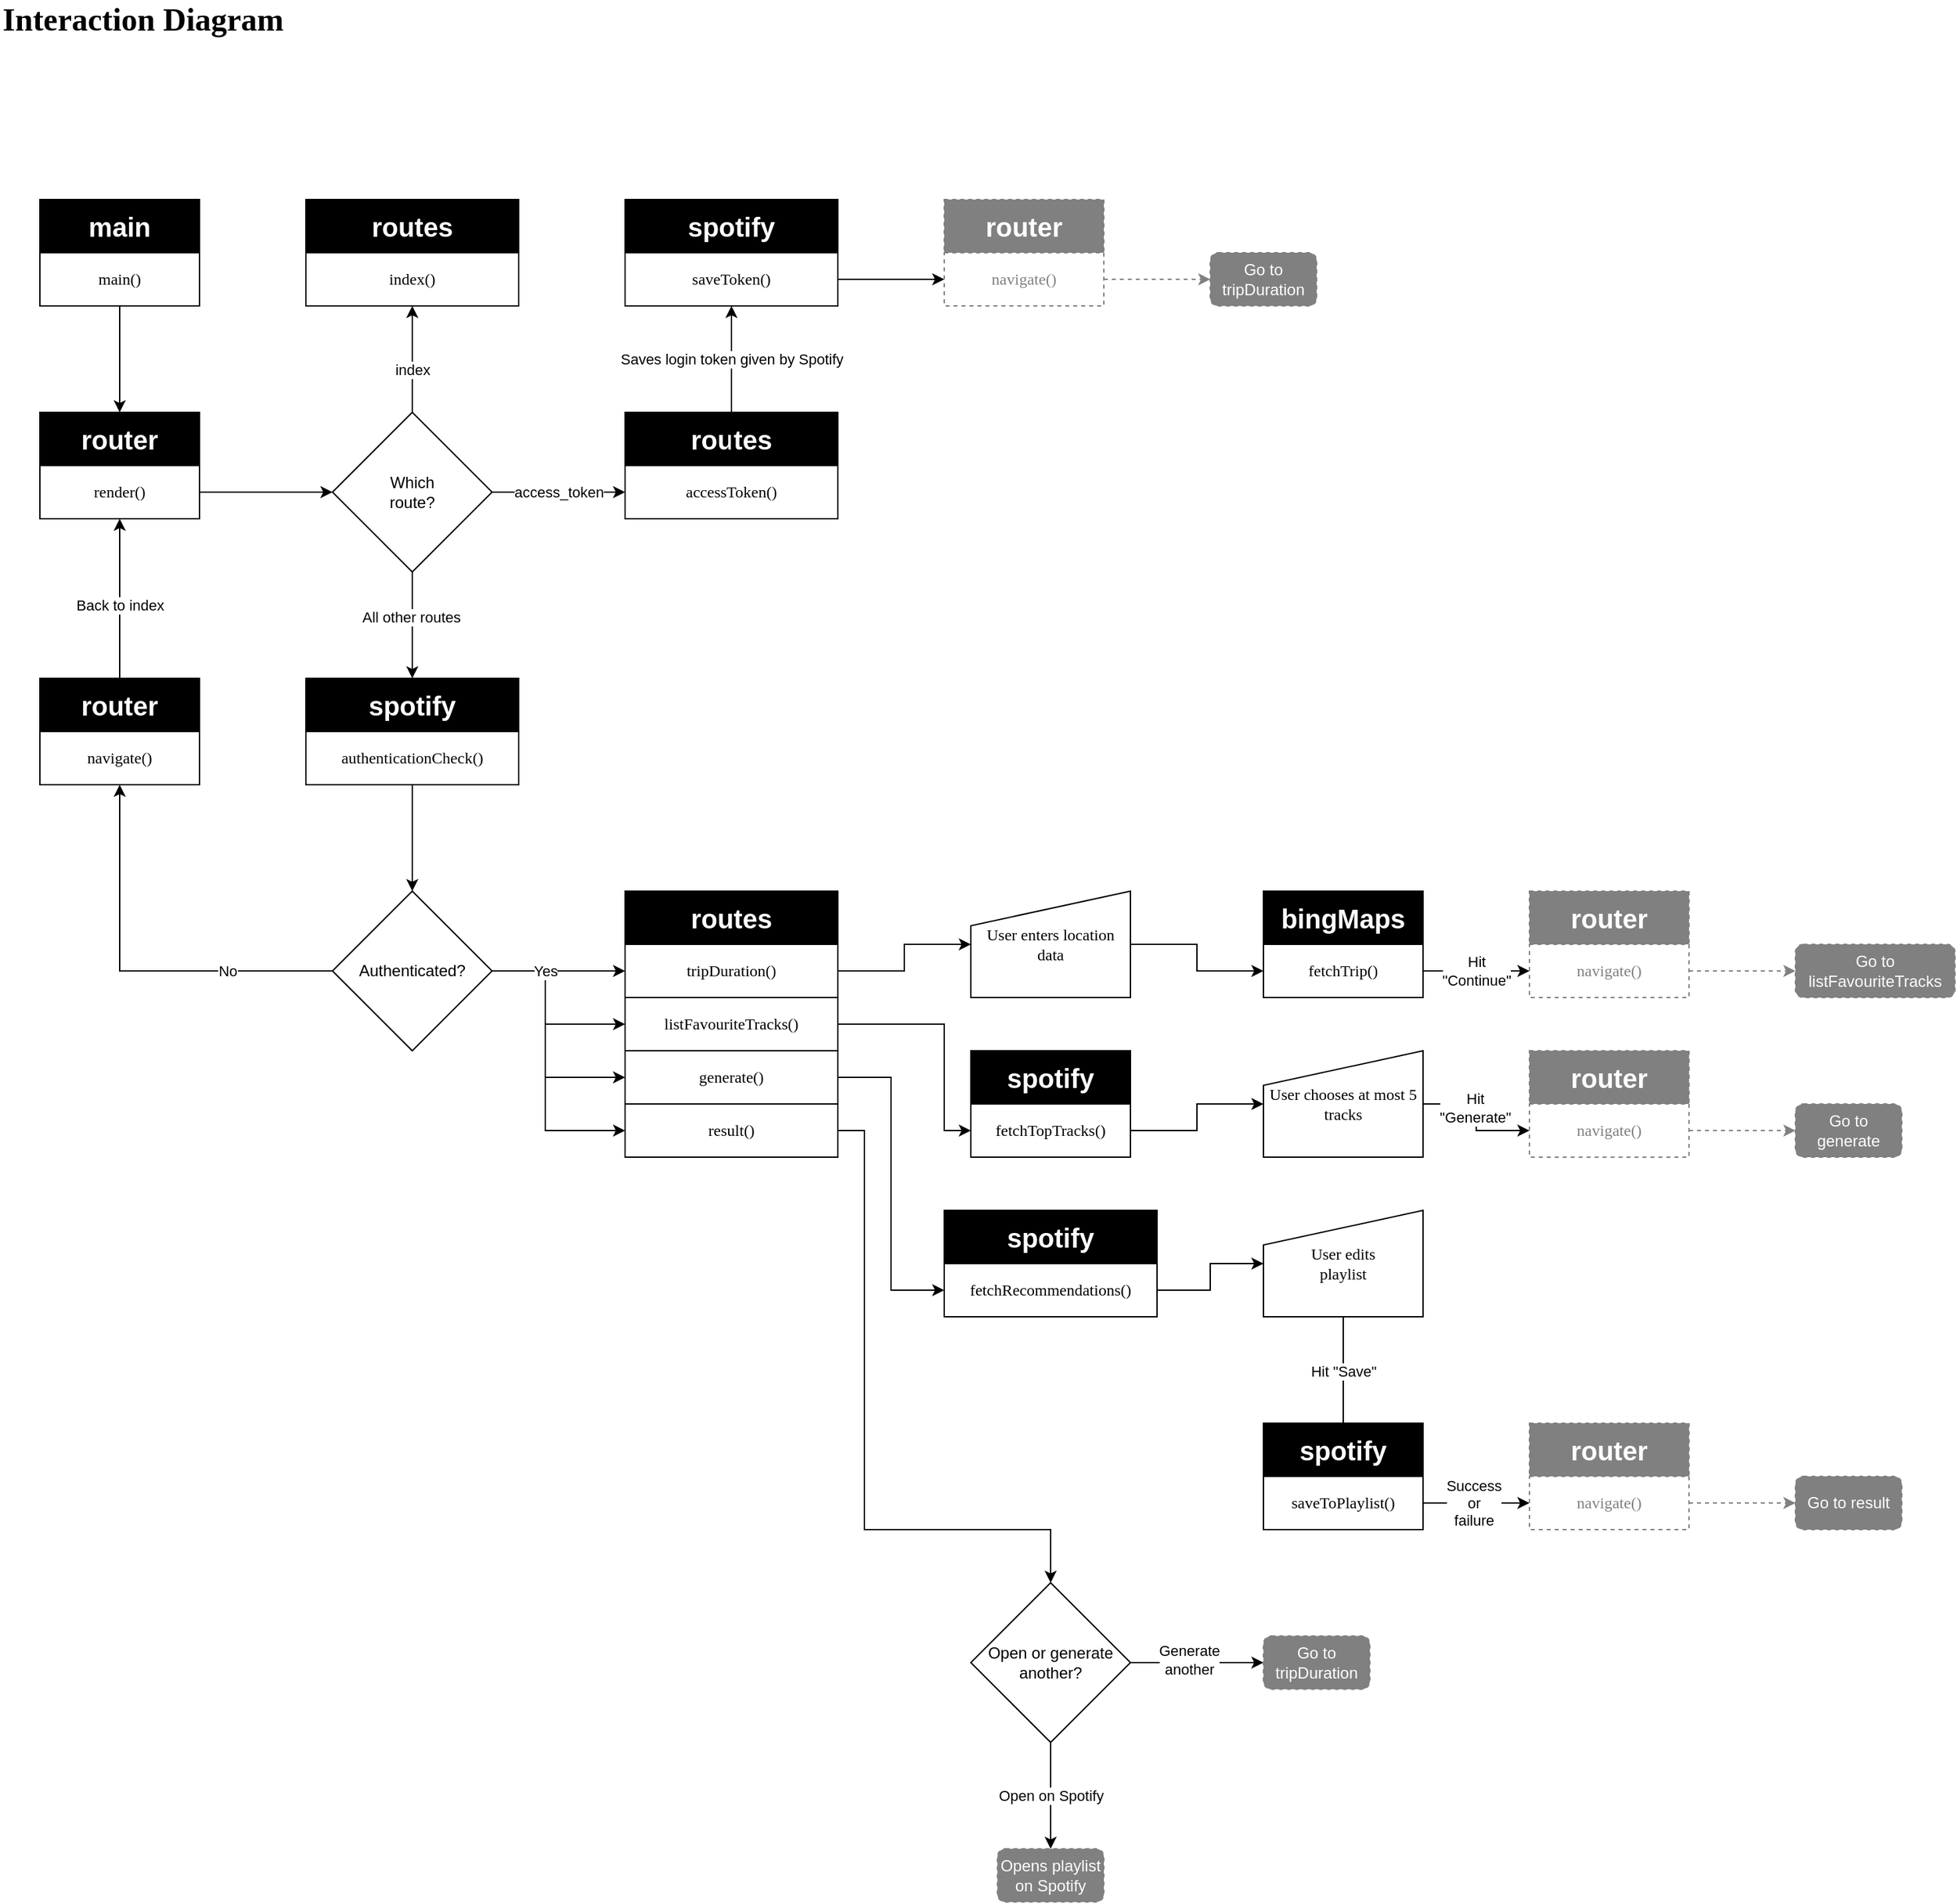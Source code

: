 <mxfile version="14.3.1" type="github">
  <diagram id="eLkn7xKMsyS7eprZn22a" name="Page-1">
    <mxGraphModel dx="1425" dy="781" grid="1" gridSize="10" guides="1" tooltips="1" connect="1" arrows="1" fold="1" page="1" pageScale="1" pageWidth="1169" pageHeight="827" math="0" shadow="0">
      <root>
        <mxCell id="0" />
        <mxCell id="1" parent="0" />
        <mxCell id="46Lw_xT1vmuB0krrrL6Z-1" value="Interaction Diagram" style="text;html=1;align=left;verticalAlign=middle;resizable=0;points=[];autosize=1;fontSize=24;fontStyle=1;fontFamily=Raleway;fontSource=https%3A%2F%2Ffonts.googleapis.com%2Fcss%3Ffamily%3DRaleway;" parent="1" vertex="1">
          <mxGeometry x="10" y="10" width="250" height="30" as="geometry" />
        </mxCell>
        <mxCell id="46Lw_xT1vmuB0krrrL6Z-40" value="" style="group" parent="1" vertex="1" connectable="0">
          <mxGeometry x="960" y="680" width="120" height="80" as="geometry" />
        </mxCell>
        <mxCell id="46Lw_xT1vmuB0krrrL6Z-15" value="bingMaps" style="whiteSpace=wrap;html=1;fontSize=20;align=center;fontStyle=1;fontColor=#FFFFFF;fillColor=#000000;" parent="46Lw_xT1vmuB0krrrL6Z-40" vertex="1">
          <mxGeometry width="120" height="40" as="geometry" />
        </mxCell>
        <mxCell id="46Lw_xT1vmuB0krrrL6Z-26" value="&lt;span style=&quot;font-weight: normal ; font-size: 12px&quot;&gt;&lt;font data-font-src=&quot;https://fonts.googleapis.com/css?family=Inconsolata&quot; face=&quot;Inconsolata&quot; style=&quot;font-size: 12px&quot;&gt;fetchTrip()&lt;/font&gt;&lt;/span&gt;" style="whiteSpace=wrap;html=1;fontSize=12;align=center;fontStyle=1;" parent="46Lw_xT1vmuB0krrrL6Z-40" vertex="1">
          <mxGeometry y="40" width="120" height="40" as="geometry" />
        </mxCell>
        <mxCell id="46Lw_xT1vmuB0krrrL6Z-43" value="" style="group" parent="1" vertex="1" connectable="0">
          <mxGeometry x="40" y="160" width="120" height="80" as="geometry" />
        </mxCell>
        <mxCell id="46Lw_xT1vmuB0krrrL6Z-2" value="main" style="whiteSpace=wrap;html=1;fontSize=20;align=center;fontStyle=1;fillColor=#000000;fontColor=#FFFFFF;" parent="46Lw_xT1vmuB0krrrL6Z-43" vertex="1">
          <mxGeometry width="120" height="40" as="geometry" />
        </mxCell>
        <mxCell id="46Lw_xT1vmuB0krrrL6Z-3" value="&lt;span style=&quot;font-weight: normal; font-size: 12px;&quot;&gt;&lt;font data-font-src=&quot;https://fonts.googleapis.com/css?family=Inconsolata&quot; face=&quot;Inconsolata&quot; style=&quot;font-size: 12px;&quot;&gt;main()&lt;/font&gt;&lt;/span&gt;" style="whiteSpace=wrap;html=1;fontSize=12;align=center;fontStyle=1;" parent="46Lw_xT1vmuB0krrrL6Z-43" vertex="1">
          <mxGeometry y="40" width="120" height="40" as="geometry" />
        </mxCell>
        <mxCell id="46Lw_xT1vmuB0krrrL6Z-49" value="" style="group" parent="1" vertex="1" connectable="0">
          <mxGeometry x="40" y="320" width="120" height="80" as="geometry" />
        </mxCell>
        <mxCell id="46Lw_xT1vmuB0krrrL6Z-45" value="router" style="whiteSpace=wrap;html=1;fontSize=20;align=center;fontStyle=1;fillColor=#000000;fontColor=#FFFFFF;" parent="46Lw_xT1vmuB0krrrL6Z-49" vertex="1">
          <mxGeometry width="120" height="40" as="geometry" />
        </mxCell>
        <mxCell id="46Lw_xT1vmuB0krrrL6Z-46" value="&lt;span style=&quot;font-weight: normal ; font-size: 12px&quot;&gt;&lt;font data-font-src=&quot;https://fonts.googleapis.com/css?family=Inconsolata&quot; face=&quot;Inconsolata&quot; style=&quot;font-size: 12px&quot;&gt;render()&lt;/font&gt;&lt;/span&gt;" style="whiteSpace=wrap;html=1;fontSize=12;align=center;fontStyle=1;" parent="46Lw_xT1vmuB0krrrL6Z-49" vertex="1">
          <mxGeometry y="40" width="120" height="40" as="geometry" />
        </mxCell>
        <mxCell id="46Lw_xT1vmuB0krrrL6Z-50" style="edgeStyle=orthogonalEdgeStyle;rounded=0;orthogonalLoop=1;jettySize=auto;html=1;" parent="1" source="46Lw_xT1vmuB0krrrL6Z-3" target="46Lw_xT1vmuB0krrrL6Z-45" edge="1">
          <mxGeometry relative="1" as="geometry" />
        </mxCell>
        <mxCell id="46Lw_xT1vmuB0krrrL6Z-59" value="" style="group" parent="1" vertex="1" connectable="0">
          <mxGeometry x="240" y="160" width="160" height="80" as="geometry" />
        </mxCell>
        <mxCell id="46Lw_xT1vmuB0krrrL6Z-52" value="routes" style="whiteSpace=wrap;html=1;fontSize=20;align=center;fontStyle=1;fontColor=#FFFFFF;fillColor=#000000;" parent="46Lw_xT1vmuB0krrrL6Z-59" vertex="1">
          <mxGeometry width="160" height="40" as="geometry" />
        </mxCell>
        <mxCell id="46Lw_xT1vmuB0krrrL6Z-53" value="&lt;span style=&quot;font-weight: normal ; font-size: 12px&quot;&gt;&lt;font data-font-src=&quot;https://fonts.googleapis.com/css?family=Inconsolata&quot; face=&quot;Inconsolata&quot; style=&quot;font-size: 12px&quot;&gt;index()&lt;/font&gt;&lt;/span&gt;" style="whiteSpace=wrap;html=1;fontSize=12;align=center;fontStyle=1;" parent="46Lw_xT1vmuB0krrrL6Z-59" vertex="1">
          <mxGeometry y="40" width="160" height="40" as="geometry" />
        </mxCell>
        <mxCell id="46Lw_xT1vmuB0krrrL6Z-63" value="index" style="edgeStyle=orthogonalEdgeStyle;rounded=0;orthogonalLoop=1;jettySize=auto;html=1;entryX=0.5;entryY=1;entryDx=0;entryDy=0;" parent="1" source="46Lw_xT1vmuB0krrrL6Z-61" target="46Lw_xT1vmuB0krrrL6Z-53" edge="1">
          <mxGeometry x="-0.2" relative="1" as="geometry">
            <mxPoint as="offset" />
          </mxGeometry>
        </mxCell>
        <mxCell id="46Lw_xT1vmuB0krrrL6Z-76" style="edgeStyle=orthogonalEdgeStyle;rounded=0;orthogonalLoop=1;jettySize=auto;html=1;" parent="1" source="46Lw_xT1vmuB0krrrL6Z-61" target="46Lw_xT1vmuB0krrrL6Z-68" edge="1">
          <mxGeometry relative="1" as="geometry" />
        </mxCell>
        <mxCell id="46Lw_xT1vmuB0krrrL6Z-77" value="All other routes" style="edgeLabel;html=1;align=center;verticalAlign=middle;resizable=0;points=[];" parent="46Lw_xT1vmuB0krrrL6Z-76" vertex="1" connectable="0">
          <mxGeometry x="-0.155" y="-1" relative="1" as="geometry">
            <mxPoint as="offset" />
          </mxGeometry>
        </mxCell>
        <mxCell id="46Lw_xT1vmuB0krrrL6Z-81" style="edgeStyle=orthogonalEdgeStyle;rounded=0;orthogonalLoop=1;jettySize=auto;html=1;" parent="1" source="46Lw_xT1vmuB0krrrL6Z-61" target="46Lw_xT1vmuB0krrrL6Z-78" edge="1">
          <mxGeometry relative="1" as="geometry" />
        </mxCell>
        <mxCell id="46Lw_xT1vmuB0krrrL6Z-84" value="access_token" style="edgeLabel;html=1;align=center;verticalAlign=middle;resizable=0;points=[];" parent="46Lw_xT1vmuB0krrrL6Z-81" vertex="1" connectable="0">
          <mxGeometry y="-1" relative="1" as="geometry">
            <mxPoint x="-0.1" y="-1" as="offset" />
          </mxGeometry>
        </mxCell>
        <mxCell id="46Lw_xT1vmuB0krrrL6Z-61" value="Which&lt;br&gt;route?" style="rhombus;whiteSpace=wrap;html=1;" parent="1" vertex="1">
          <mxGeometry x="260" y="320" width="120" height="120" as="geometry" />
        </mxCell>
        <mxCell id="46Lw_xT1vmuB0krrrL6Z-62" style="edgeStyle=orthogonalEdgeStyle;rounded=0;orthogonalLoop=1;jettySize=auto;html=1;entryX=0;entryY=0.5;entryDx=0;entryDy=0;" parent="1" source="46Lw_xT1vmuB0krrrL6Z-46" target="46Lw_xT1vmuB0krrrL6Z-61" edge="1">
          <mxGeometry relative="1" as="geometry" />
        </mxCell>
        <mxCell id="46Lw_xT1vmuB0krrrL6Z-75" value="" style="group" parent="1" vertex="1" connectable="0">
          <mxGeometry x="240" y="520" width="160" height="80" as="geometry" />
        </mxCell>
        <mxCell id="46Lw_xT1vmuB0krrrL6Z-67" value="&lt;span style=&quot;font-weight: normal ; font-size: 12px&quot;&gt;&lt;font data-font-src=&quot;https://fonts.googleapis.com/css?family=Inconsolata&quot; face=&quot;Inconsolata&quot; style=&quot;font-size: 12px&quot;&gt;authenticationCheck()&lt;br&gt;&lt;/font&gt;&lt;/span&gt;" style="whiteSpace=wrap;html=1;fontSize=12;align=center;fontStyle=1;" parent="46Lw_xT1vmuB0krrrL6Z-75" vertex="1">
          <mxGeometry y="40" width="160" height="40" as="geometry" />
        </mxCell>
        <mxCell id="46Lw_xT1vmuB0krrrL6Z-68" value="spotify" style="whiteSpace=wrap;html=1;fontSize=20;align=center;fontStyle=1;fontColor=#FFFFFF;fillColor=#000000;" parent="46Lw_xT1vmuB0krrrL6Z-75" vertex="1">
          <mxGeometry width="160" height="40" as="geometry" />
        </mxCell>
        <mxCell id="46Lw_xT1vmuB0krrrL6Z-80" value="" style="group" parent="1" vertex="1" connectable="0">
          <mxGeometry x="480" y="320" width="160" height="80" as="geometry" />
        </mxCell>
        <mxCell id="46Lw_xT1vmuB0krrrL6Z-78" value="&lt;span style=&quot;font-weight: normal ; font-size: 12px&quot;&gt;&lt;font data-font-src=&quot;https://fonts.googleapis.com/css?family=Inconsolata&quot; face=&quot;Inconsolata&quot; style=&quot;font-size: 12px&quot;&gt;accessToken()&lt;/font&gt;&lt;/span&gt;" style="whiteSpace=wrap;html=1;fontSize=12;align=center;fontStyle=1;" parent="46Lw_xT1vmuB0krrrL6Z-80" vertex="1">
          <mxGeometry y="40" width="160" height="40" as="geometry" />
        </mxCell>
        <mxCell id="46Lw_xT1vmuB0krrrL6Z-79" value="routes" style="whiteSpace=wrap;html=1;fontSize=20;align=center;fontStyle=1;fontColor=#FFFFFF;fillColor=#000000;" parent="46Lw_xT1vmuB0krrrL6Z-80" vertex="1">
          <mxGeometry width="160" height="40" as="geometry" />
        </mxCell>
        <mxCell id="46Lw_xT1vmuB0krrrL6Z-96" value="" style="group" parent="1" vertex="1" connectable="0">
          <mxGeometry x="40" y="520" width="120" height="80" as="geometry" />
        </mxCell>
        <mxCell id="46Lw_xT1vmuB0krrrL6Z-92" value="router" style="whiteSpace=wrap;html=1;fontSize=20;align=center;fontStyle=1;fillColor=#000000;fontColor=#FFFFFF;" parent="46Lw_xT1vmuB0krrrL6Z-96" vertex="1">
          <mxGeometry width="120" height="40" as="geometry" />
        </mxCell>
        <mxCell id="46Lw_xT1vmuB0krrrL6Z-95" value="&lt;font face=&quot;Inconsolata&quot;&gt;&lt;span style=&quot;font-weight: normal&quot;&gt;navigate()&lt;/span&gt;&lt;/font&gt;" style="whiteSpace=wrap;html=1;fontSize=12;align=center;fontStyle=1;" parent="46Lw_xT1vmuB0krrrL6Z-96" vertex="1">
          <mxGeometry y="40" width="120" height="40" as="geometry" />
        </mxCell>
        <mxCell id="46Lw_xT1vmuB0krrrL6Z-99" style="edgeStyle=orthogonalEdgeStyle;rounded=0;orthogonalLoop=1;jettySize=auto;html=1;entryX=0.5;entryY=1;entryDx=0;entryDy=0;" parent="1" source="46Lw_xT1vmuB0krrrL6Z-92" target="46Lw_xT1vmuB0krrrL6Z-46" edge="1">
          <mxGeometry relative="1" as="geometry" />
        </mxCell>
        <mxCell id="46Lw_xT1vmuB0krrrL6Z-101" value="Back to index" style="edgeLabel;html=1;align=center;verticalAlign=middle;resizable=0;points=[];" parent="46Lw_xT1vmuB0krrrL6Z-99" vertex="1" connectable="0">
          <mxGeometry x="-0.258" y="-1" relative="1" as="geometry">
            <mxPoint x="-1" y="-10.33" as="offset" />
          </mxGeometry>
        </mxCell>
        <mxCell id="46Lw_xT1vmuB0krrrL6Z-111" value="" style="group" parent="1" vertex="1" connectable="0">
          <mxGeometry x="480" y="160" width="160" height="80" as="geometry" />
        </mxCell>
        <mxCell id="46Lw_xT1vmuB0krrrL6Z-104" value="spotify" style="whiteSpace=wrap;html=1;fontSize=20;align=center;fontStyle=1;fontColor=#FFFFFF;fillColor=#000000;" parent="46Lw_xT1vmuB0krrrL6Z-111" vertex="1">
          <mxGeometry width="160" height="40" as="geometry" />
        </mxCell>
        <mxCell id="46Lw_xT1vmuB0krrrL6Z-106" value="&lt;span style=&quot;font-weight: normal ; font-size: 12px&quot;&gt;&lt;font data-font-src=&quot;https://fonts.googleapis.com/css?family=Inconsolata&quot; face=&quot;Inconsolata&quot; style=&quot;font-size: 12px&quot;&gt;saveToken()&lt;/font&gt;&lt;/span&gt;" style="whiteSpace=wrap;html=1;fontSize=12;align=center;fontStyle=1;" parent="46Lw_xT1vmuB0krrrL6Z-111" vertex="1">
          <mxGeometry y="40" width="160" height="40" as="geometry" />
        </mxCell>
        <mxCell id="46Lw_xT1vmuB0krrrL6Z-112" style="edgeStyle=orthogonalEdgeStyle;rounded=0;orthogonalLoop=1;jettySize=auto;html=1;" parent="1" source="46Lw_xT1vmuB0krrrL6Z-78" target="46Lw_xT1vmuB0krrrL6Z-106" edge="1">
          <mxGeometry relative="1" as="geometry" />
        </mxCell>
        <mxCell id="46Lw_xT1vmuB0krrrL6Z-128" value="Saves login token given by Spotify" style="edgeLabel;html=1;align=center;verticalAlign=middle;resizable=0;points=[];" parent="46Lw_xT1vmuB0krrrL6Z-112" vertex="1" connectable="0">
          <mxGeometry x="0.19" y="-2" relative="1" as="geometry">
            <mxPoint x="-2" y="-8.4" as="offset" />
          </mxGeometry>
        </mxCell>
        <mxCell id="46Lw_xT1vmuB0krrrL6Z-116" style="edgeStyle=orthogonalEdgeStyle;rounded=0;orthogonalLoop=1;jettySize=auto;html=1;entryX=0.5;entryY=1;entryDx=0;entryDy=0;" parent="1" source="46Lw_xT1vmuB0krrrL6Z-113" target="46Lw_xT1vmuB0krrrL6Z-95" edge="1">
          <mxGeometry relative="1" as="geometry" />
        </mxCell>
        <mxCell id="46Lw_xT1vmuB0krrrL6Z-118" value="No" style="edgeLabel;html=1;align=center;verticalAlign=middle;resizable=0;points=[];" parent="46Lw_xT1vmuB0krrrL6Z-116" vertex="1" connectable="0">
          <mxGeometry x="-0.472" y="-2" relative="1" as="geometry">
            <mxPoint y="2" as="offset" />
          </mxGeometry>
        </mxCell>
        <mxCell id="46Lw_xT1vmuB0krrrL6Z-117" style="edgeStyle=orthogonalEdgeStyle;rounded=0;orthogonalLoop=1;jettySize=auto;html=1;" parent="1" source="46Lw_xT1vmuB0krrrL6Z-113" target="46Lw_xT1vmuB0krrrL6Z-33" edge="1">
          <mxGeometry relative="1" as="geometry" />
        </mxCell>
        <mxCell id="46Lw_xT1vmuB0krrrL6Z-120" style="edgeStyle=orthogonalEdgeStyle;rounded=0;orthogonalLoop=1;jettySize=auto;html=1;entryX=0;entryY=0.5;entryDx=0;entryDy=0;" parent="1" source="46Lw_xT1vmuB0krrrL6Z-113" target="46Lw_xT1vmuB0krrrL6Z-35" edge="1">
          <mxGeometry relative="1" as="geometry">
            <Array as="points">
              <mxPoint x="420" y="740" />
              <mxPoint x="420" y="780" />
            </Array>
          </mxGeometry>
        </mxCell>
        <mxCell id="46Lw_xT1vmuB0krrrL6Z-121" style="edgeStyle=orthogonalEdgeStyle;rounded=0;orthogonalLoop=1;jettySize=auto;html=1;" parent="1" source="46Lw_xT1vmuB0krrrL6Z-113" target="46Lw_xT1vmuB0krrrL6Z-38" edge="1">
          <mxGeometry relative="1" as="geometry">
            <Array as="points">
              <mxPoint x="420" y="740" />
              <mxPoint x="420" y="820" />
            </Array>
          </mxGeometry>
        </mxCell>
        <mxCell id="46Lw_xT1vmuB0krrrL6Z-156" style="edgeStyle=orthogonalEdgeStyle;rounded=0;orthogonalLoop=1;jettySize=auto;html=1;entryX=0;entryY=0.5;entryDx=0;entryDy=0;strokeColor=#000000;" parent="1" source="46Lw_xT1vmuB0krrrL6Z-113" target="46Lw_xT1vmuB0krrrL6Z-155" edge="1">
          <mxGeometry relative="1" as="geometry">
            <Array as="points">
              <mxPoint x="420" y="740" />
              <mxPoint x="420" y="860" />
            </Array>
          </mxGeometry>
        </mxCell>
        <mxCell id="46Lw_xT1vmuB0krrrL6Z-157" value="Yes" style="edgeLabel;html=1;align=center;verticalAlign=middle;resizable=0;points=[];" parent="46Lw_xT1vmuB0krrrL6Z-156" vertex="1" connectable="0">
          <mxGeometry x="-0.686" y="-1" relative="1" as="geometry">
            <mxPoint x="5.58" y="-1" as="offset" />
          </mxGeometry>
        </mxCell>
        <mxCell id="46Lw_xT1vmuB0krrrL6Z-113" value="Authenticated?" style="rhombus;whiteSpace=wrap;html=1;" parent="1" vertex="1">
          <mxGeometry x="260" y="680" width="120" height="120" as="geometry" />
        </mxCell>
        <mxCell id="46Lw_xT1vmuB0krrrL6Z-114" style="edgeStyle=orthogonalEdgeStyle;rounded=0;orthogonalLoop=1;jettySize=auto;html=1;entryX=0.5;entryY=0;entryDx=0;entryDy=0;" parent="1" source="46Lw_xT1vmuB0krrrL6Z-67" target="46Lw_xT1vmuB0krrrL6Z-113" edge="1">
          <mxGeometry relative="1" as="geometry" />
        </mxCell>
        <mxCell id="46Lw_xT1vmuB0krrrL6Z-115" value="" style="group" parent="1" vertex="1" connectable="0">
          <mxGeometry x="480" y="680" width="160" height="160" as="geometry" />
        </mxCell>
        <mxCell id="46Lw_xT1vmuB0krrrL6Z-16" value="routes" style="whiteSpace=wrap;html=1;fontSize=20;align=center;fontStyle=1;fontColor=#FFFFFF;fillColor=#000000;" parent="46Lw_xT1vmuB0krrrL6Z-115" vertex="1">
          <mxGeometry width="160" height="40" as="geometry" />
        </mxCell>
        <mxCell id="46Lw_xT1vmuB0krrrL6Z-33" value="&lt;span style=&quot;font-weight: normal ; font-size: 12px&quot;&gt;&lt;font data-font-src=&quot;https://fonts.googleapis.com/css?family=Inconsolata&quot; face=&quot;Inconsolata&quot; style=&quot;font-size: 12px&quot;&gt;tripDuration()&lt;/font&gt;&lt;/span&gt;" style="whiteSpace=wrap;html=1;fontSize=12;align=center;fontStyle=1;" parent="46Lw_xT1vmuB0krrrL6Z-115" vertex="1">
          <mxGeometry y="40" width="160" height="40" as="geometry" />
        </mxCell>
        <mxCell id="46Lw_xT1vmuB0krrrL6Z-35" value="&lt;font face=&quot;Inconsolata&quot;&gt;&lt;span style=&quot;font-weight: normal&quot;&gt;listFavouriteTracks()&lt;/span&gt;&lt;/font&gt;" style="whiteSpace=wrap;html=1;fontSize=12;align=center;fontStyle=1;" parent="46Lw_xT1vmuB0krrrL6Z-115" vertex="1">
          <mxGeometry y="80" width="160" height="40" as="geometry" />
        </mxCell>
        <mxCell id="46Lw_xT1vmuB0krrrL6Z-38" value="&lt;font face=&quot;Inconsolata&quot;&gt;&lt;span style=&quot;font-weight: normal&quot;&gt;generate()&lt;/span&gt;&lt;/font&gt;" style="whiteSpace=wrap;html=1;fontSize=12;align=center;fontStyle=1;" parent="46Lw_xT1vmuB0krrrL6Z-115" vertex="1">
          <mxGeometry y="120" width="160" height="40" as="geometry" />
        </mxCell>
        <mxCell id="46Lw_xT1vmuB0krrrL6Z-123" value="" style="group" parent="1" vertex="1" connectable="0">
          <mxGeometry x="720" y="160" width="120" height="80" as="geometry" />
        </mxCell>
        <mxCell id="46Lw_xT1vmuB0krrrL6Z-124" value="router" style="whiteSpace=wrap;html=1;fontSize=20;align=center;fontStyle=1;fontColor=#FFFFFF;fillColor=#808080;strokeColor=#808080;dashed=1;" parent="46Lw_xT1vmuB0krrrL6Z-123" vertex="1">
          <mxGeometry width="120" height="40" as="geometry" />
        </mxCell>
        <mxCell id="46Lw_xT1vmuB0krrrL6Z-125" value="&lt;span style=&quot;font-weight: normal ; font-size: 12px&quot;&gt;&lt;font data-font-src=&quot;https://fonts.googleapis.com/css?family=Inconsolata&quot; face=&quot;Inconsolata&quot; style=&quot;font-size: 12px&quot; color=&quot;#808080&quot;&gt;navigate()&lt;/font&gt;&lt;/span&gt;" style="whiteSpace=wrap;html=1;fontSize=12;align=center;fontStyle=1;dashed=1;strokeColor=#808080;" parent="46Lw_xT1vmuB0krrrL6Z-123" vertex="1">
          <mxGeometry y="40" width="120" height="40" as="geometry" />
        </mxCell>
        <mxCell id="46Lw_xT1vmuB0krrrL6Z-126" style="edgeStyle=orthogonalEdgeStyle;rounded=0;orthogonalLoop=1;jettySize=auto;html=1;" parent="1" source="46Lw_xT1vmuB0krrrL6Z-106" target="46Lw_xT1vmuB0krrrL6Z-125" edge="1">
          <mxGeometry relative="1" as="geometry" />
        </mxCell>
        <mxCell id="46Lw_xT1vmuB0krrrL6Z-131" value="&lt;font color=&quot;#ffffff&quot;&gt;&lt;span&gt;Go to tripDuration&lt;/span&gt;&lt;/font&gt;" style="rounded=1;whiteSpace=wrap;html=1;strokeColor=#808080;dashed=1;fillColor=#808080;" parent="1" vertex="1">
          <mxGeometry x="920" y="200" width="80" height="40" as="geometry" />
        </mxCell>
        <mxCell id="46Lw_xT1vmuB0krrrL6Z-132" style="edgeStyle=orthogonalEdgeStyle;rounded=0;orthogonalLoop=1;jettySize=auto;html=1;strokeColor=#808080;dashed=1;" parent="1" source="46Lw_xT1vmuB0krrrL6Z-125" target="46Lw_xT1vmuB0krrrL6Z-131" edge="1">
          <mxGeometry relative="1" as="geometry" />
        </mxCell>
        <mxCell id="46Lw_xT1vmuB0krrrL6Z-139" style="edgeStyle=orthogonalEdgeStyle;rounded=0;orthogonalLoop=1;jettySize=auto;html=1;strokeColor=#000000;" parent="1" source="46Lw_xT1vmuB0krrrL6Z-137" target="46Lw_xT1vmuB0krrrL6Z-26" edge="1">
          <mxGeometry relative="1" as="geometry" />
        </mxCell>
        <mxCell id="46Lw_xT1vmuB0krrrL6Z-137" value="&lt;font face=&quot;Inconsolata&quot; data-font-src=&quot;https://fonts.googleapis.com/css?family=Inconsolata&quot;&gt;User enters location data&lt;/font&gt;" style="html=1;strokeWidth=1;shape=manualInput;whiteSpace=wrap;rounded=0;size=26;arcSize=11;fillColor=#FFFFFF;" parent="1" vertex="1">
          <mxGeometry x="740" y="680" width="120" height="80" as="geometry" />
        </mxCell>
        <mxCell id="46Lw_xT1vmuB0krrrL6Z-138" style="edgeStyle=orthogonalEdgeStyle;rounded=0;orthogonalLoop=1;jettySize=auto;html=1;entryX=0;entryY=0.5;entryDx=0;entryDy=0;strokeColor=#000000;" parent="1" source="46Lw_xT1vmuB0krrrL6Z-33" target="46Lw_xT1vmuB0krrrL6Z-137" edge="1">
          <mxGeometry relative="1" as="geometry" />
        </mxCell>
        <mxCell id="46Lw_xT1vmuB0krrrL6Z-142" value="" style="group" parent="1" vertex="1" connectable="0">
          <mxGeometry x="740" y="800" width="120" height="80" as="geometry" />
        </mxCell>
        <mxCell id="46Lw_xT1vmuB0krrrL6Z-23" value="&lt;span style=&quot;font-weight: normal ; font-size: 12px&quot;&gt;&lt;font data-font-src=&quot;https://fonts.googleapis.com/css?family=Inconsolata&quot; face=&quot;Inconsolata&quot; style=&quot;font-size: 12px&quot;&gt;fetchTopTracks()&lt;br&gt;&lt;/font&gt;&lt;/span&gt;" style="whiteSpace=wrap;html=1;fontSize=12;align=center;fontStyle=1;" parent="46Lw_xT1vmuB0krrrL6Z-142" vertex="1">
          <mxGeometry y="40" width="120.0" height="40" as="geometry" />
        </mxCell>
        <mxCell id="46Lw_xT1vmuB0krrrL6Z-141" value="spotify" style="whiteSpace=wrap;html=1;fontSize=20;align=center;fontStyle=1;fontColor=#FFFFFF;fillColor=#000000;" parent="46Lw_xT1vmuB0krrrL6Z-142" vertex="1">
          <mxGeometry width="120.0" height="40" as="geometry" />
        </mxCell>
        <mxCell id="46Lw_xT1vmuB0krrrL6Z-144" style="edgeStyle=orthogonalEdgeStyle;rounded=0;orthogonalLoop=1;jettySize=auto;html=1;entryX=0;entryY=0.5;entryDx=0;entryDy=0;strokeColor=#000000;" parent="1" source="46Lw_xT1vmuB0krrrL6Z-35" target="46Lw_xT1vmuB0krrrL6Z-23" edge="1">
          <mxGeometry relative="1" as="geometry">
            <Array as="points">
              <mxPoint x="720" y="780" />
              <mxPoint x="720" y="860" />
            </Array>
          </mxGeometry>
        </mxCell>
        <mxCell id="46Lw_xT1vmuB0krrrL6Z-169" style="edgeStyle=orthogonalEdgeStyle;rounded=0;orthogonalLoop=1;jettySize=auto;html=1;strokeColor=#000000;" parent="1" source="46Lw_xT1vmuB0krrrL6Z-146" target="46Lw_xT1vmuB0krrrL6Z-166" edge="1">
          <mxGeometry relative="1" as="geometry" />
        </mxCell>
        <mxCell id="46Lw_xT1vmuB0krrrL6Z-170" value="Hit&lt;br&gt;&quot;Generate&quot;" style="edgeLabel;html=1;align=center;verticalAlign=middle;resizable=0;points=[];" parent="46Lw_xT1vmuB0krrrL6Z-169" vertex="1" connectable="0">
          <mxGeometry x="-0.143" y="-1" relative="1" as="geometry">
            <mxPoint as="offset" />
          </mxGeometry>
        </mxCell>
        <mxCell id="46Lw_xT1vmuB0krrrL6Z-146" value="&lt;font face=&quot;Inconsolata&quot;&gt;User chooses at most 5 tracks&lt;/font&gt;" style="html=1;strokeWidth=1;shape=manualInput;whiteSpace=wrap;rounded=0;size=26;arcSize=11;fillColor=#FFFFFF;" parent="1" vertex="1">
          <mxGeometry x="960" y="800" width="120" height="80" as="geometry" />
        </mxCell>
        <mxCell id="46Lw_xT1vmuB0krrrL6Z-147" style="edgeStyle=orthogonalEdgeStyle;rounded=0;orthogonalLoop=1;jettySize=auto;html=1;strokeColor=#000000;" parent="1" source="46Lw_xT1vmuB0krrrL6Z-23" target="46Lw_xT1vmuB0krrrL6Z-146" edge="1">
          <mxGeometry relative="1" as="geometry" />
        </mxCell>
        <mxCell id="46Lw_xT1vmuB0krrrL6Z-151" style="edgeStyle=orthogonalEdgeStyle;rounded=0;orthogonalLoop=1;jettySize=auto;html=1;strokeColor=#000000;" parent="1" source="46Lw_xT1vmuB0krrrL6Z-24" target="46Lw_xT1vmuB0krrrL6Z-150" edge="1">
          <mxGeometry relative="1" as="geometry" />
        </mxCell>
        <mxCell id="46Lw_xT1vmuB0krrrL6Z-24" value="&lt;span style=&quot;font-weight: normal ; font-size: 12px&quot;&gt;&lt;font data-font-src=&quot;https://fonts.googleapis.com/css?family=Inconsolata&quot; face=&quot;Inconsolata&quot; style=&quot;font-size: 12px&quot;&gt;fetchRecommendations()&lt;br&gt;&lt;/font&gt;&lt;/span&gt;" style="whiteSpace=wrap;html=1;fontSize=12;align=center;fontStyle=1;" parent="1" vertex="1">
          <mxGeometry x="720" y="960" width="160" height="40" as="geometry" />
        </mxCell>
        <mxCell id="46Lw_xT1vmuB0krrrL6Z-148" value="spotify" style="whiteSpace=wrap;html=1;fontSize=20;align=center;fontStyle=1;fontColor=#FFFFFF;fillColor=#000000;" parent="1" vertex="1">
          <mxGeometry x="720" y="920" width="160" height="40" as="geometry" />
        </mxCell>
        <mxCell id="46Lw_xT1vmuB0krrrL6Z-149" style="edgeStyle=orthogonalEdgeStyle;rounded=0;orthogonalLoop=1;jettySize=auto;html=1;entryX=0;entryY=0.5;entryDx=0;entryDy=0;strokeColor=#000000;" parent="1" source="46Lw_xT1vmuB0krrrL6Z-38" target="46Lw_xT1vmuB0krrrL6Z-24" edge="1">
          <mxGeometry relative="1" as="geometry">
            <Array as="points">
              <mxPoint x="680" y="820" />
              <mxPoint x="680" y="980" />
            </Array>
          </mxGeometry>
        </mxCell>
        <mxCell id="46Lw_xT1vmuB0krrrL6Z-152" style="edgeStyle=orthogonalEdgeStyle;rounded=0;orthogonalLoop=1;jettySize=auto;html=1;strokeColor=#000000;" parent="1" source="46Lw_xT1vmuB0krrrL6Z-150" target="46Lw_xT1vmuB0krrrL6Z-25" edge="1">
          <mxGeometry relative="1" as="geometry" />
        </mxCell>
        <mxCell id="46Lw_xT1vmuB0krrrL6Z-153" value="Hit &quot;Save&quot;" style="edgeLabel;html=1;align=center;verticalAlign=middle;resizable=0;points=[];" parent="46Lw_xT1vmuB0krrrL6Z-152" vertex="1" connectable="0">
          <mxGeometry x="-0.177" relative="1" as="geometry">
            <mxPoint y="-9.2" as="offset" />
          </mxGeometry>
        </mxCell>
        <mxCell id="46Lw_xT1vmuB0krrrL6Z-150" value="&lt;font face=&quot;Inconsolata&quot;&gt;User edits&lt;br&gt;playlist&lt;/font&gt;" style="html=1;strokeWidth=1;shape=manualInput;whiteSpace=wrap;rounded=0;size=26;arcSize=11;fillColor=#FFFFFF;" parent="1" vertex="1">
          <mxGeometry x="960" y="920" width="120" height="80" as="geometry" />
        </mxCell>
        <mxCell id="46Lw_xT1vmuB0krrrL6Z-176" style="edgeStyle=orthogonalEdgeStyle;rounded=0;orthogonalLoop=1;jettySize=auto;html=1;strokeColor=#000000;" parent="1" source="46Lw_xT1vmuB0krrrL6Z-25" target="46Lw_xT1vmuB0krrrL6Z-173" edge="1">
          <mxGeometry relative="1" as="geometry" />
        </mxCell>
        <mxCell id="46Lw_xT1vmuB0krrrL6Z-178" value="Success&lt;br&gt;or&lt;br&gt;failure" style="edgeLabel;html=1;align=center;verticalAlign=middle;resizable=0;points=[];" parent="46Lw_xT1vmuB0krrrL6Z-176" vertex="1" connectable="0">
          <mxGeometry x="-0.046" relative="1" as="geometry">
            <mxPoint as="offset" />
          </mxGeometry>
        </mxCell>
        <mxCell id="46Lw_xT1vmuB0krrrL6Z-25" value="&lt;span style=&quot;font-weight: normal ; font-size: 12px&quot;&gt;&lt;font data-font-src=&quot;https://fonts.googleapis.com/css?family=Inconsolata&quot; face=&quot;Inconsolata&quot; style=&quot;font-size: 12px&quot;&gt;saveToPlaylist()&lt;br&gt;&lt;/font&gt;&lt;/span&gt;" style="whiteSpace=wrap;html=1;fontSize=12;align=center;fontStyle=1;" parent="1" vertex="1">
          <mxGeometry x="960" y="1120" width="120" height="40" as="geometry" />
        </mxCell>
        <mxCell id="46Lw_xT1vmuB0krrrL6Z-154" value="spotify" style="whiteSpace=wrap;html=1;fontSize=20;align=center;fontStyle=1;fontColor=#FFFFFF;fillColor=#000000;" parent="1" vertex="1">
          <mxGeometry x="960" y="1080" width="120" height="40" as="geometry" />
        </mxCell>
        <mxCell id="SD6IzFVkdr6PQrwGmZ6x-5" style="edgeStyle=orthogonalEdgeStyle;rounded=0;orthogonalLoop=1;jettySize=auto;html=1;endArrow=classic;endFill=1;" edge="1" parent="1" source="46Lw_xT1vmuB0krrrL6Z-155" target="SD6IzFVkdr6PQrwGmZ6x-4">
          <mxGeometry relative="1" as="geometry">
            <Array as="points">
              <mxPoint x="660" y="860" />
              <mxPoint x="660" y="1160" />
              <mxPoint x="800" y="1160" />
            </Array>
          </mxGeometry>
        </mxCell>
        <mxCell id="46Lw_xT1vmuB0krrrL6Z-155" value="&lt;font face=&quot;Inconsolata&quot;&gt;&lt;span style=&quot;font-weight: normal&quot;&gt;result()&lt;/span&gt;&lt;/font&gt;" style="whiteSpace=wrap;html=1;fontSize=12;align=center;fontStyle=1;" parent="1" vertex="1">
          <mxGeometry x="480" y="840" width="160" height="40" as="geometry" />
        </mxCell>
        <mxCell id="46Lw_xT1vmuB0krrrL6Z-158" value="" style="group" parent="1" vertex="1" connectable="0">
          <mxGeometry x="1160" y="680" width="120" height="80" as="geometry" />
        </mxCell>
        <mxCell id="46Lw_xT1vmuB0krrrL6Z-159" value="router" style="whiteSpace=wrap;html=1;fontSize=20;align=center;fontStyle=1;fontColor=#FFFFFF;fillColor=#808080;strokeColor=#808080;dashed=1;" parent="46Lw_xT1vmuB0krrrL6Z-158" vertex="1">
          <mxGeometry width="120" height="40" as="geometry" />
        </mxCell>
        <mxCell id="46Lw_xT1vmuB0krrrL6Z-160" value="&lt;span style=&quot;font-weight: normal ; font-size: 12px&quot;&gt;&lt;font data-font-src=&quot;https://fonts.googleapis.com/css?family=Inconsolata&quot; face=&quot;Inconsolata&quot; style=&quot;font-size: 12px&quot; color=&quot;#808080&quot;&gt;navigate()&lt;/font&gt;&lt;/span&gt;" style="whiteSpace=wrap;html=1;fontSize=12;align=center;fontStyle=1;dashed=1;strokeColor=#808080;" parent="46Lw_xT1vmuB0krrrL6Z-158" vertex="1">
          <mxGeometry y="40" width="120" height="40" as="geometry" />
        </mxCell>
        <mxCell id="46Lw_xT1vmuB0krrrL6Z-161" value="&lt;font color=&quot;#ffffff&quot;&gt;&lt;span&gt;Go to&lt;br&gt;listFavouriteTracks&lt;br&gt;&lt;/span&gt;&lt;/font&gt;" style="rounded=1;whiteSpace=wrap;html=1;strokeColor=#808080;dashed=1;fillColor=#808080;" parent="1" vertex="1">
          <mxGeometry x="1360" y="720" width="120" height="40" as="geometry" />
        </mxCell>
        <mxCell id="46Lw_xT1vmuB0krrrL6Z-162" style="edgeStyle=orthogonalEdgeStyle;rounded=0;orthogonalLoop=1;jettySize=auto;html=1;strokeColor=#808080;dashed=1;" parent="1" source="46Lw_xT1vmuB0krrrL6Z-160" target="46Lw_xT1vmuB0krrrL6Z-161" edge="1">
          <mxGeometry relative="1" as="geometry" />
        </mxCell>
        <mxCell id="46Lw_xT1vmuB0krrrL6Z-163" style="edgeStyle=orthogonalEdgeStyle;rounded=0;orthogonalLoop=1;jettySize=auto;html=1;strokeColor=#000000;" parent="1" source="46Lw_xT1vmuB0krrrL6Z-26" target="46Lw_xT1vmuB0krrrL6Z-160" edge="1">
          <mxGeometry relative="1" as="geometry" />
        </mxCell>
        <mxCell id="SD6IzFVkdr6PQrwGmZ6x-1" value="Hit&lt;br&gt;&quot;Continue&quot;" style="edgeLabel;html=1;align=center;verticalAlign=middle;resizable=0;points=[];" vertex="1" connectable="0" parent="46Lw_xT1vmuB0krrrL6Z-163">
          <mxGeometry x="-0.21" y="-1" relative="1" as="geometry">
            <mxPoint x="8.4" y="-1" as="offset" />
          </mxGeometry>
        </mxCell>
        <mxCell id="46Lw_xT1vmuB0krrrL6Z-164" value="" style="group" parent="1" vertex="1" connectable="0">
          <mxGeometry x="1160" y="800" width="120" height="80" as="geometry" />
        </mxCell>
        <mxCell id="46Lw_xT1vmuB0krrrL6Z-165" value="router" style="whiteSpace=wrap;html=1;fontSize=20;align=center;fontStyle=1;fontColor=#FFFFFF;fillColor=#808080;strokeColor=#808080;dashed=1;" parent="46Lw_xT1vmuB0krrrL6Z-164" vertex="1">
          <mxGeometry width="120" height="40" as="geometry" />
        </mxCell>
        <mxCell id="46Lw_xT1vmuB0krrrL6Z-166" value="&lt;span style=&quot;font-weight: normal ; font-size: 12px&quot;&gt;&lt;font data-font-src=&quot;https://fonts.googleapis.com/css?family=Inconsolata&quot; face=&quot;Inconsolata&quot; style=&quot;font-size: 12px&quot; color=&quot;#808080&quot;&gt;navigate()&lt;/font&gt;&lt;/span&gt;" style="whiteSpace=wrap;html=1;fontSize=12;align=center;fontStyle=1;dashed=1;strokeColor=#808080;" parent="46Lw_xT1vmuB0krrrL6Z-164" vertex="1">
          <mxGeometry y="40" width="120" height="40" as="geometry" />
        </mxCell>
        <mxCell id="46Lw_xT1vmuB0krrrL6Z-167" value="&lt;font color=&quot;#ffffff&quot;&gt;&lt;span&gt;Go to generate&lt;br&gt;&lt;/span&gt;&lt;/font&gt;" style="rounded=1;whiteSpace=wrap;html=1;strokeColor=#808080;dashed=1;fillColor=#808080;" parent="1" vertex="1">
          <mxGeometry x="1360" y="840" width="80" height="40" as="geometry" />
        </mxCell>
        <mxCell id="46Lw_xT1vmuB0krrrL6Z-168" style="edgeStyle=orthogonalEdgeStyle;rounded=0;orthogonalLoop=1;jettySize=auto;html=1;strokeColor=#808080;dashed=1;" parent="1" source="46Lw_xT1vmuB0krrrL6Z-166" target="46Lw_xT1vmuB0krrrL6Z-167" edge="1">
          <mxGeometry relative="1" as="geometry" />
        </mxCell>
        <mxCell id="46Lw_xT1vmuB0krrrL6Z-171" value="" style="group" parent="1" vertex="1" connectable="0">
          <mxGeometry x="1160" y="1080" width="120" height="80" as="geometry" />
        </mxCell>
        <mxCell id="46Lw_xT1vmuB0krrrL6Z-172" value="router" style="whiteSpace=wrap;html=1;fontSize=20;align=center;fontStyle=1;fontColor=#FFFFFF;fillColor=#808080;strokeColor=#808080;dashed=1;" parent="46Lw_xT1vmuB0krrrL6Z-171" vertex="1">
          <mxGeometry width="120" height="40" as="geometry" />
        </mxCell>
        <mxCell id="46Lw_xT1vmuB0krrrL6Z-173" value="&lt;span style=&quot;font-weight: normal ; font-size: 12px&quot;&gt;&lt;font data-font-src=&quot;https://fonts.googleapis.com/css?family=Inconsolata&quot; face=&quot;Inconsolata&quot; style=&quot;font-size: 12px&quot; color=&quot;#808080&quot;&gt;navigate()&lt;/font&gt;&lt;/span&gt;" style="whiteSpace=wrap;html=1;fontSize=12;align=center;fontStyle=1;dashed=1;strokeColor=#808080;" parent="46Lw_xT1vmuB0krrrL6Z-171" vertex="1">
          <mxGeometry y="40" width="120" height="40" as="geometry" />
        </mxCell>
        <mxCell id="46Lw_xT1vmuB0krrrL6Z-174" value="&lt;font color=&quot;#ffffff&quot;&gt;&lt;span&gt;Go to result&lt;br&gt;&lt;/span&gt;&lt;/font&gt;" style="rounded=1;whiteSpace=wrap;html=1;strokeColor=#808080;dashed=1;fillColor=#808080;" parent="1" vertex="1">
          <mxGeometry x="1360" y="1120" width="80" height="40" as="geometry" />
        </mxCell>
        <mxCell id="46Lw_xT1vmuB0krrrL6Z-175" style="edgeStyle=orthogonalEdgeStyle;rounded=0;orthogonalLoop=1;jettySize=auto;html=1;strokeColor=#808080;dashed=1;" parent="1" source="46Lw_xT1vmuB0krrrL6Z-173" target="46Lw_xT1vmuB0krrrL6Z-174" edge="1">
          <mxGeometry relative="1" as="geometry" />
        </mxCell>
        <mxCell id="SD6IzFVkdr6PQrwGmZ6x-11" style="edgeStyle=orthogonalEdgeStyle;rounded=0;orthogonalLoop=1;jettySize=auto;html=1;exitX=1;exitY=0.5;exitDx=0;exitDy=0;entryX=0;entryY=0.5;entryDx=0;entryDy=0;endArrow=classic;endFill=1;" edge="1" parent="1" source="SD6IzFVkdr6PQrwGmZ6x-4" target="SD6IzFVkdr6PQrwGmZ6x-9">
          <mxGeometry relative="1" as="geometry">
            <mxPoint x="960" y="1260" as="targetPoint" />
          </mxGeometry>
        </mxCell>
        <mxCell id="SD6IzFVkdr6PQrwGmZ6x-12" value="Generate&lt;br&gt;another" style="edgeLabel;html=1;align=center;verticalAlign=middle;resizable=0;points=[];" vertex="1" connectable="0" parent="SD6IzFVkdr6PQrwGmZ6x-11">
          <mxGeometry x="-0.121" y="2" relative="1" as="geometry">
            <mxPoint as="offset" />
          </mxGeometry>
        </mxCell>
        <mxCell id="SD6IzFVkdr6PQrwGmZ6x-15" style="edgeStyle=orthogonalEdgeStyle;rounded=0;orthogonalLoop=1;jettySize=auto;html=1;exitX=0.5;exitY=1;exitDx=0;exitDy=0;endArrow=classic;endFill=1;" edge="1" parent="1" source="SD6IzFVkdr6PQrwGmZ6x-4" target="SD6IzFVkdr6PQrwGmZ6x-14">
          <mxGeometry relative="1" as="geometry" />
        </mxCell>
        <mxCell id="SD6IzFVkdr6PQrwGmZ6x-16" value="Open on Spotify" style="edgeLabel;html=1;align=center;verticalAlign=middle;resizable=0;points=[];" vertex="1" connectable="0" parent="SD6IzFVkdr6PQrwGmZ6x-15">
          <mxGeometry x="-0.284" y="-2" relative="1" as="geometry">
            <mxPoint x="2" y="11.03" as="offset" />
          </mxGeometry>
        </mxCell>
        <mxCell id="SD6IzFVkdr6PQrwGmZ6x-4" value="Open or generate another?" style="rhombus;whiteSpace=wrap;html=1;" vertex="1" parent="1">
          <mxGeometry x="740" y="1200" width="120" height="120" as="geometry" />
        </mxCell>
        <mxCell id="SD6IzFVkdr6PQrwGmZ6x-9" value="&lt;font color=&quot;#ffffff&quot;&gt;&lt;span&gt;Go to tripDuration&lt;br&gt;&lt;/span&gt;&lt;/font&gt;" style="rounded=1;whiteSpace=wrap;html=1;strokeColor=#808080;dashed=1;fillColor=#808080;" vertex="1" parent="1">
          <mxGeometry x="960" y="1240" width="80" height="40" as="geometry" />
        </mxCell>
        <mxCell id="SD6IzFVkdr6PQrwGmZ6x-14" value="&lt;font color=&quot;#ffffff&quot;&gt;&lt;span&gt;Opens playlist on Spotify&lt;br&gt;&lt;/span&gt;&lt;/font&gt;" style="rounded=1;whiteSpace=wrap;html=1;strokeColor=#808080;dashed=1;fillColor=#808080;" vertex="1" parent="1">
          <mxGeometry x="760" y="1400" width="80" height="40" as="geometry" />
        </mxCell>
      </root>
    </mxGraphModel>
  </diagram>
</mxfile>
